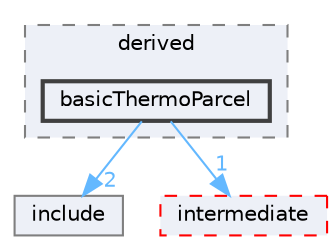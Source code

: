digraph "src/lagrangian/turbulence/parcels/derived/basicThermoParcel"
{
 // LATEX_PDF_SIZE
  bgcolor="transparent";
  edge [fontname=Helvetica,fontsize=10,labelfontname=Helvetica,labelfontsize=10];
  node [fontname=Helvetica,fontsize=10,shape=box,height=0.2,width=0.4];
  compound=true
  subgraph clusterdir_2cf64de3012ec3719f94a92ff2c4c98e {
    graph [ bgcolor="#edf0f7", pencolor="grey50", label="derived", fontname=Helvetica,fontsize=10 style="filled,dashed", URL="dir_2cf64de3012ec3719f94a92ff2c4c98e.html",tooltip=""]
  dir_9a0eb136d7ca847a957d14e22189098d [label="basicThermoParcel", fillcolor="#edf0f7", color="grey25", style="filled,bold", URL="dir_9a0eb136d7ca847a957d14e22189098d.html",tooltip=""];
  }
  dir_4c86786517f583c36f967b917cdc384c [label="include", fillcolor="#edf0f7", color="grey50", style="filled", URL="dir_4c86786517f583c36f967b917cdc384c.html",tooltip=""];
  dir_d3c32a493136c130c1f0d51f4f35c297 [label="intermediate", fillcolor="#edf0f7", color="red", style="filled,dashed", URL="dir_d3c32a493136c130c1f0d51f4f35c297.html",tooltip=""];
  dir_9a0eb136d7ca847a957d14e22189098d->dir_4c86786517f583c36f967b917cdc384c [headlabel="2", labeldistance=1.5 headhref="dir_000253_001803.html" href="dir_000253_001803.html" color="steelblue1" fontcolor="steelblue1"];
  dir_9a0eb136d7ca847a957d14e22189098d->dir_d3c32a493136c130c1f0d51f4f35c297 [headlabel="1", labeldistance=1.5 headhref="dir_000253_001913.html" href="dir_000253_001913.html" color="steelblue1" fontcolor="steelblue1"];
}
